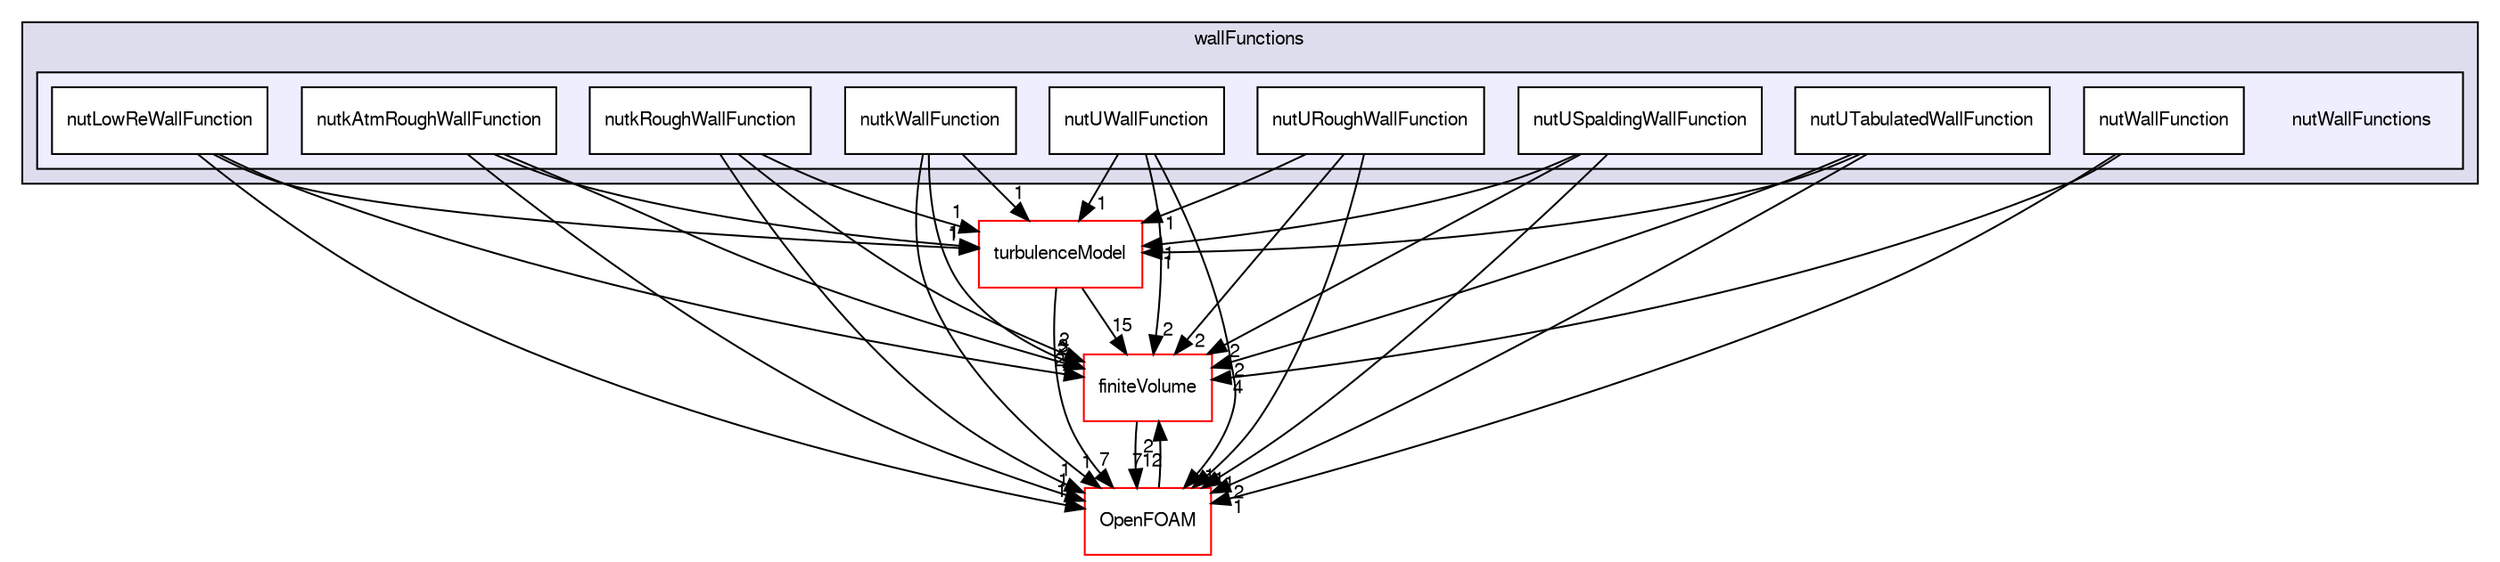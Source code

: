 digraph "src/turbulenceModels/incompressible/RAS/derivedFvPatchFields/wallFunctions/nutWallFunctions" {
  bgcolor=transparent;
  compound=true
  node [ fontsize="10", fontname="FreeSans"];
  edge [ labelfontsize="10", labelfontname="FreeSans"];
  subgraph clusterdir_49f1fcefe208d58b7ef6a054148e7a1f {
    graph [ bgcolor="#ddddee", pencolor="black", label="wallFunctions" fontname="FreeSans", fontsize="10", URL="dir_49f1fcefe208d58b7ef6a054148e7a1f.html"]
  subgraph clusterdir_e6c4b766df30dd85c0c3199d4ef110c8 {
    graph [ bgcolor="#eeeeff", pencolor="black", label="" URL="dir_e6c4b766df30dd85c0c3199d4ef110c8.html"];
    dir_e6c4b766df30dd85c0c3199d4ef110c8 [shape=plaintext label="nutWallFunctions"];
    dir_1e4122be3138a8fea8cf1916c5a76225 [shape=box label="nutkAtmRoughWallFunction" color="black" fillcolor="white" style="filled" URL="dir_1e4122be3138a8fea8cf1916c5a76225.html"];
    dir_9c6a033ce698da72dbbb769d70db6287 [shape=box label="nutkRoughWallFunction" color="black" fillcolor="white" style="filled" URL="dir_9c6a033ce698da72dbbb769d70db6287.html"];
    dir_cbefe04c48eb88f3b6ce46785496d001 [shape=box label="nutkWallFunction" color="black" fillcolor="white" style="filled" URL="dir_cbefe04c48eb88f3b6ce46785496d001.html"];
    dir_15b447179a6c88f59ea46c1232375ebb [shape=box label="nutLowReWallFunction" color="black" fillcolor="white" style="filled" URL="dir_15b447179a6c88f59ea46c1232375ebb.html"];
    dir_7115ba74c6740ac9e13c54172eaae8a7 [shape=box label="nutURoughWallFunction" color="black" fillcolor="white" style="filled" URL="dir_7115ba74c6740ac9e13c54172eaae8a7.html"];
    dir_66cf1852d72938d681e2a2cfcd42c693 [shape=box label="nutUSpaldingWallFunction" color="black" fillcolor="white" style="filled" URL="dir_66cf1852d72938d681e2a2cfcd42c693.html"];
    dir_d830a77ed92d1a65bdc25ee84bcc5012 [shape=box label="nutUTabulatedWallFunction" color="black" fillcolor="white" style="filled" URL="dir_d830a77ed92d1a65bdc25ee84bcc5012.html"];
    dir_dee077aaaed3892dc4a1192359859b4c [shape=box label="nutUWallFunction" color="black" fillcolor="white" style="filled" URL="dir_dee077aaaed3892dc4a1192359859b4c.html"];
    dir_08c3abfeca58425d65ab1e0573f6d291 [shape=box label="nutWallFunction" color="black" fillcolor="white" style="filled" URL="dir_08c3abfeca58425d65ab1e0573f6d291.html"];
  }
  }
  dir_9bd15774b555cf7259a6fa18f99fe99b [shape=box label="finiteVolume" color="red" URL="dir_9bd15774b555cf7259a6fa18f99fe99b.html"];
  dir_e925f7b23c72cb9afcc935be7ce496fe [shape=box label="turbulenceModel" color="red" URL="dir_e925f7b23c72cb9afcc935be7ce496fe.html"];
  dir_c5473ff19b20e6ec4dfe5c310b3778a8 [shape=box label="OpenFOAM" color="red" URL="dir_c5473ff19b20e6ec4dfe5c310b3778a8.html"];
  dir_9bd15774b555cf7259a6fa18f99fe99b->dir_c5473ff19b20e6ec4dfe5c310b3778a8 [headlabel="712", labeldistance=1.5 headhref="dir_000749_001732.html"];
  dir_e925f7b23c72cb9afcc935be7ce496fe->dir_9bd15774b555cf7259a6fa18f99fe99b [headlabel="15", labeldistance=1.5 headhref="dir_000605_000749.html"];
  dir_e925f7b23c72cb9afcc935be7ce496fe->dir_c5473ff19b20e6ec4dfe5c310b3778a8 [headlabel="7", labeldistance=1.5 headhref="dir_000605_001732.html"];
  dir_1e4122be3138a8fea8cf1916c5a76225->dir_9bd15774b555cf7259a6fa18f99fe99b [headlabel="2", labeldistance=1.5 headhref="dir_002988_000749.html"];
  dir_1e4122be3138a8fea8cf1916c5a76225->dir_e925f7b23c72cb9afcc935be7ce496fe [headlabel="1", labeldistance=1.5 headhref="dir_002988_000605.html"];
  dir_1e4122be3138a8fea8cf1916c5a76225->dir_c5473ff19b20e6ec4dfe5c310b3778a8 [headlabel="1", labeldistance=1.5 headhref="dir_002988_001732.html"];
  dir_7115ba74c6740ac9e13c54172eaae8a7->dir_9bd15774b555cf7259a6fa18f99fe99b [headlabel="2", labeldistance=1.5 headhref="dir_002997_000749.html"];
  dir_7115ba74c6740ac9e13c54172eaae8a7->dir_e925f7b23c72cb9afcc935be7ce496fe [headlabel="1", labeldistance=1.5 headhref="dir_002997_000605.html"];
  dir_7115ba74c6740ac9e13c54172eaae8a7->dir_c5473ff19b20e6ec4dfe5c310b3778a8 [headlabel="1", labeldistance=1.5 headhref="dir_002997_001732.html"];
  dir_dee077aaaed3892dc4a1192359859b4c->dir_9bd15774b555cf7259a6fa18f99fe99b [headlabel="2", labeldistance=1.5 headhref="dir_003003_000749.html"];
  dir_dee077aaaed3892dc4a1192359859b4c->dir_e925f7b23c72cb9afcc935be7ce496fe [headlabel="1", labeldistance=1.5 headhref="dir_003003_000605.html"];
  dir_dee077aaaed3892dc4a1192359859b4c->dir_c5473ff19b20e6ec4dfe5c310b3778a8 [headlabel="1", labeldistance=1.5 headhref="dir_003003_001732.html"];
  dir_d830a77ed92d1a65bdc25ee84bcc5012->dir_9bd15774b555cf7259a6fa18f99fe99b [headlabel="2", labeldistance=1.5 headhref="dir_003001_000749.html"];
  dir_d830a77ed92d1a65bdc25ee84bcc5012->dir_e925f7b23c72cb9afcc935be7ce496fe [headlabel="1", labeldistance=1.5 headhref="dir_003001_000605.html"];
  dir_d830a77ed92d1a65bdc25ee84bcc5012->dir_c5473ff19b20e6ec4dfe5c310b3778a8 [headlabel="2", labeldistance=1.5 headhref="dir_003001_001732.html"];
  dir_c5473ff19b20e6ec4dfe5c310b3778a8->dir_9bd15774b555cf7259a6fa18f99fe99b [headlabel="2", labeldistance=1.5 headhref="dir_001732_000749.html"];
  dir_cbefe04c48eb88f3b6ce46785496d001->dir_9bd15774b555cf7259a6fa18f99fe99b [headlabel="3", labeldistance=1.5 headhref="dir_002993_000749.html"];
  dir_cbefe04c48eb88f3b6ce46785496d001->dir_e925f7b23c72cb9afcc935be7ce496fe [headlabel="1", labeldistance=1.5 headhref="dir_002993_000605.html"];
  dir_cbefe04c48eb88f3b6ce46785496d001->dir_c5473ff19b20e6ec4dfe5c310b3778a8 [headlabel="1", labeldistance=1.5 headhref="dir_002993_001732.html"];
  dir_66cf1852d72938d681e2a2cfcd42c693->dir_9bd15774b555cf7259a6fa18f99fe99b [headlabel="2", labeldistance=1.5 headhref="dir_002999_000749.html"];
  dir_66cf1852d72938d681e2a2cfcd42c693->dir_e925f7b23c72cb9afcc935be7ce496fe [headlabel="1", labeldistance=1.5 headhref="dir_002999_000605.html"];
  dir_66cf1852d72938d681e2a2cfcd42c693->dir_c5473ff19b20e6ec4dfe5c310b3778a8 [headlabel="1", labeldistance=1.5 headhref="dir_002999_001732.html"];
  dir_9c6a033ce698da72dbbb769d70db6287->dir_9bd15774b555cf7259a6fa18f99fe99b [headlabel="2", labeldistance=1.5 headhref="dir_002991_000749.html"];
  dir_9c6a033ce698da72dbbb769d70db6287->dir_e925f7b23c72cb9afcc935be7ce496fe [headlabel="1", labeldistance=1.5 headhref="dir_002991_000605.html"];
  dir_9c6a033ce698da72dbbb769d70db6287->dir_c5473ff19b20e6ec4dfe5c310b3778a8 [headlabel="1", labeldistance=1.5 headhref="dir_002991_001732.html"];
  dir_15b447179a6c88f59ea46c1232375ebb->dir_9bd15774b555cf7259a6fa18f99fe99b [headlabel="2", labeldistance=1.5 headhref="dir_002995_000749.html"];
  dir_15b447179a6c88f59ea46c1232375ebb->dir_e925f7b23c72cb9afcc935be7ce496fe [headlabel="1", labeldistance=1.5 headhref="dir_002995_000605.html"];
  dir_15b447179a6c88f59ea46c1232375ebb->dir_c5473ff19b20e6ec4dfe5c310b3778a8 [headlabel="1", labeldistance=1.5 headhref="dir_002995_001732.html"];
  dir_08c3abfeca58425d65ab1e0573f6d291->dir_9bd15774b555cf7259a6fa18f99fe99b [headlabel="4", labeldistance=1.5 headhref="dir_003005_000749.html"];
  dir_08c3abfeca58425d65ab1e0573f6d291->dir_c5473ff19b20e6ec4dfe5c310b3778a8 [headlabel="1", labeldistance=1.5 headhref="dir_003005_001732.html"];
}
